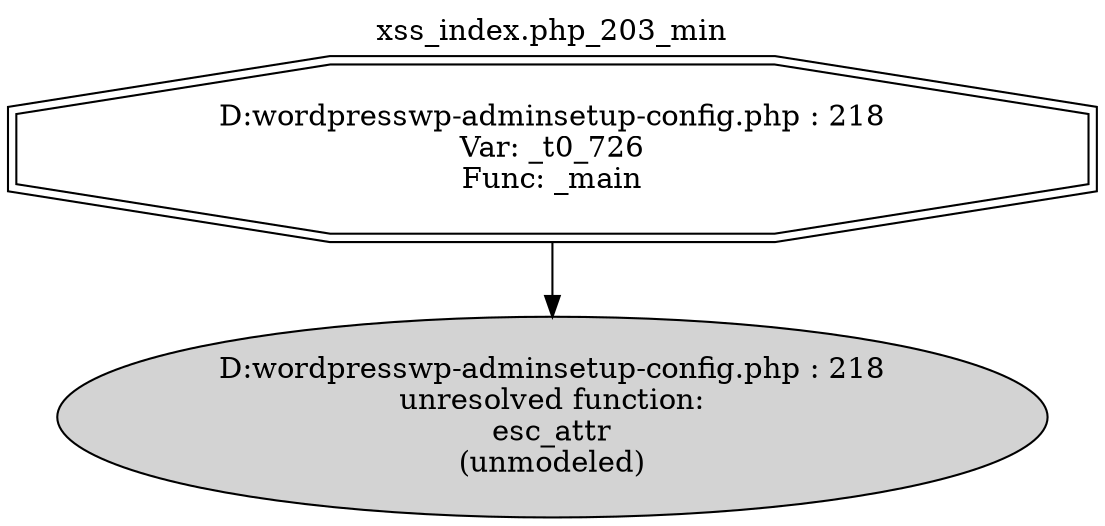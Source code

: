 digraph cfg {
  label="xss_index.php_203_min";
  labelloc=t;
  n1 [shape=doubleoctagon, label="D:\wordpress\wp-admin\setup-config.php : 218\nVar: _t0_726\nFunc: _main\n"];
  n2 [shape=ellipse, label="D:\wordpress\wp-admin\setup-config.php : 218\nunresolved function:\nesc_attr\n(unmodeled)\n",style=filled];
  n1 -> n2;
}
